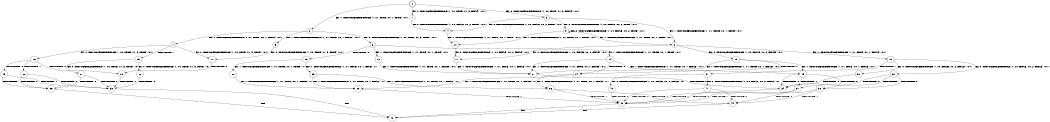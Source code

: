 digraph BCG {
size = "7, 10.5";
center = TRUE;
node [shape = circle];
0 [peripheries = 2];
0 -> 1 [label = "EX !0 !ATOMIC_EXCH_BRANCH (1, +0, TRUE, +1, 3, FALSE) !:0:1:"];
0 -> 2 [label = "EX !1 !ATOMIC_EXCH_BRANCH (1, +1, TRUE, +0, 1, TRUE) !:0:1:"];
0 -> 3 [label = "EX !0 !ATOMIC_EXCH_BRANCH (1, +0, TRUE, +1, 3, FALSE) !:0:1:"];
1 -> 4 [label = "EX !0 !ATOMIC_EXCH_BRANCH (1, +0, FALSE, +0, 2, TRUE) !:0:1:"];
2 -> 5 [label = "EX !1 !ATOMIC_EXCH_BRANCH (1, +1, TRUE, +0, 1, FALSE) !:0:1:"];
2 -> 6 [label = "EX !0 !ATOMIC_EXCH_BRANCH (1, +0, TRUE, +1, 3, TRUE) !:0:1:"];
2 -> 7 [label = "EX !1 !ATOMIC_EXCH_BRANCH (1, +1, TRUE, +0, 1, FALSE) !:0:1:"];
3 -> 4 [label = "EX !0 !ATOMIC_EXCH_BRANCH (1, +0, FALSE, +0, 2, TRUE) !:0:1:"];
3 -> 8 [label = "EX !1 !ATOMIC_EXCH_BRANCH (1, +1, TRUE, +0, 1, TRUE) !:0:1:"];
3 -> 9 [label = "EX !0 !ATOMIC_EXCH_BRANCH (1, +0, FALSE, +0, 2, TRUE) !:0:1:"];
4 -> 10 [label = "EX !1 !ATOMIC_EXCH_BRANCH (1, +1, TRUE, +0, 1, TRUE) !:0:1:"];
5 -> 11 [label = "EX !0 !ATOMIC_EXCH_BRANCH (1, +0, TRUE, +1, 3, TRUE) !:0:1:"];
6 -> 12 [label = "EX !1 !ATOMIC_EXCH_BRANCH (1, +1, TRUE, +0, 1, TRUE) !:0:1:"];
6 -> 13 [label = "TERMINATE !0"];
6 -> 14 [label = "EX !1 !ATOMIC_EXCH_BRANCH (1, +1, TRUE, +0, 1, TRUE) !:0:1:"];
7 -> 11 [label = "EX !0 !ATOMIC_EXCH_BRANCH (1, +0, TRUE, +1, 3, TRUE) !:0:1:"];
7 -> 15 [label = "TERMINATE !1"];
7 -> 16 [label = "EX !0 !ATOMIC_EXCH_BRANCH (1, +0, TRUE, +1, 3, TRUE) !:0:1:"];
8 -> 17 [label = "EX !0 !ATOMIC_EXCH_BRANCH (1, +0, FALSE, +0, 2, FALSE) !:0:1:"];
8 -> 18 [label = "EX !1 !ATOMIC_EXCH_BRANCH (1, +1, TRUE, +0, 1, FALSE) !:0:1:"];
8 -> 19 [label = "EX !0 !ATOMIC_EXCH_BRANCH (1, +0, FALSE, +0, 2, FALSE) !:0:1:"];
9 -> 10 [label = "EX !1 !ATOMIC_EXCH_BRANCH (1, +1, TRUE, +0, 1, TRUE) !:0:1:"];
9 -> 8 [label = "EX !1 !ATOMIC_EXCH_BRANCH (1, +1, TRUE, +0, 1, TRUE) !:0:1:"];
9 -> 9 [label = "EX !0 !ATOMIC_EXCH_BRANCH (1, +0, FALSE, +0, 2, TRUE) !:0:1:"];
10 -> 17 [label = "EX !0 !ATOMIC_EXCH_BRANCH (1, +0, FALSE, +0, 2, FALSE) !:0:1:"];
11 -> 20 [label = "TERMINATE !0"];
12 -> 21 [label = "EX !1 !ATOMIC_EXCH_BRANCH (1, +1, TRUE, +0, 1, FALSE) !:0:1:"];
13 -> 22 [label = "EX !1 !ATOMIC_EXCH_BRANCH (1, +1, TRUE, +0, 1, TRUE) !:1:"];
13 -> 23 [label = "EX !1 !ATOMIC_EXCH_BRANCH (1, +1, TRUE, +0, 1, TRUE) !:1:"];
14 -> 21 [label = "EX !1 !ATOMIC_EXCH_BRANCH (1, +1, TRUE, +0, 1, FALSE) !:0:1:"];
14 -> 24 [label = "TERMINATE !0"];
14 -> 25 [label = "EX !1 !ATOMIC_EXCH_BRANCH (1, +1, TRUE, +0, 1, FALSE) !:0:1:"];
15 -> 26 [label = "EX !0 !ATOMIC_EXCH_BRANCH (1, +0, TRUE, +1, 3, TRUE) !:0:"];
15 -> 27 [label = "EX !0 !ATOMIC_EXCH_BRANCH (1, +0, TRUE, +1, 3, TRUE) !:0:"];
16 -> 20 [label = "TERMINATE !0"];
16 -> 28 [label = "TERMINATE !1"];
16 -> 29 [label = "TERMINATE !0"];
17 -> 21 [label = "EX !1 !ATOMIC_EXCH_BRANCH (1, +1, TRUE, +0, 1, FALSE) !:0:1:"];
18 -> 30 [label = "EX !0 !ATOMIC_EXCH_BRANCH (1, +0, FALSE, +0, 2, FALSE) !:0:1:"];
18 -> 31 [label = "TERMINATE !1"];
18 -> 32 [label = "EX !0 !ATOMIC_EXCH_BRANCH (1, +0, FALSE, +0, 2, FALSE) !:0:1:"];
19 -> 21 [label = "EX !1 !ATOMIC_EXCH_BRANCH (1, +1, TRUE, +0, 1, FALSE) !:0:1:"];
19 -> 24 [label = "TERMINATE !0"];
19 -> 25 [label = "EX !1 !ATOMIC_EXCH_BRANCH (1, +1, TRUE, +0, 1, FALSE) !:0:1:"];
20 -> 33 [label = "TERMINATE !1"];
21 -> 34 [label = "TERMINATE !0"];
22 -> 35 [label = "EX !1 !ATOMIC_EXCH_BRANCH (1, +1, TRUE, +0, 1, FALSE) !:1:"];
23 -> 35 [label = "EX !1 !ATOMIC_EXCH_BRANCH (1, +1, TRUE, +0, 1, FALSE) !:1:"];
23 -> 36 [label = "EX !1 !ATOMIC_EXCH_BRANCH (1, +1, TRUE, +0, 1, FALSE) !:1:"];
24 -> 35 [label = "EX !1 !ATOMIC_EXCH_BRANCH (1, +1, TRUE, +0, 1, FALSE) !:1:"];
24 -> 36 [label = "EX !1 !ATOMIC_EXCH_BRANCH (1, +1, TRUE, +0, 1, FALSE) !:1:"];
25 -> 34 [label = "TERMINATE !0"];
25 -> 37 [label = "TERMINATE !1"];
25 -> 38 [label = "TERMINATE !0"];
26 -> 33 [label = "TERMINATE !0"];
27 -> 33 [label = "TERMINATE !0"];
27 -> 39 [label = "TERMINATE !0"];
28 -> 33 [label = "TERMINATE !0"];
28 -> 39 [label = "TERMINATE !0"];
29 -> 33 [label = "TERMINATE !1"];
29 -> 39 [label = "TERMINATE !1"];
30 -> 34 [label = "TERMINATE !0"];
31 -> 40 [label = "EX !0 !ATOMIC_EXCH_BRANCH (1, +0, FALSE, +0, 2, FALSE) !:0:"];
31 -> 41 [label = "EX !0 !ATOMIC_EXCH_BRANCH (1, +0, FALSE, +0, 2, FALSE) !:0:"];
32 -> 34 [label = "TERMINATE !0"];
32 -> 37 [label = "TERMINATE !1"];
32 -> 38 [label = "TERMINATE !0"];
33 -> 42 [label = "exit"];
34 -> 43 [label = "TERMINATE !1"];
35 -> 43 [label = "TERMINATE !1"];
36 -> 43 [label = "TERMINATE !1"];
36 -> 44 [label = "TERMINATE !1"];
37 -> 43 [label = "TERMINATE !0"];
37 -> 44 [label = "TERMINATE !0"];
38 -> 43 [label = "TERMINATE !1"];
38 -> 44 [label = "TERMINATE !1"];
39 -> 42 [label = "exit"];
40 -> 43 [label = "TERMINATE !0"];
41 -> 43 [label = "TERMINATE !0"];
41 -> 44 [label = "TERMINATE !0"];
43 -> 42 [label = "exit"];
44 -> 42 [label = "exit"];
}
